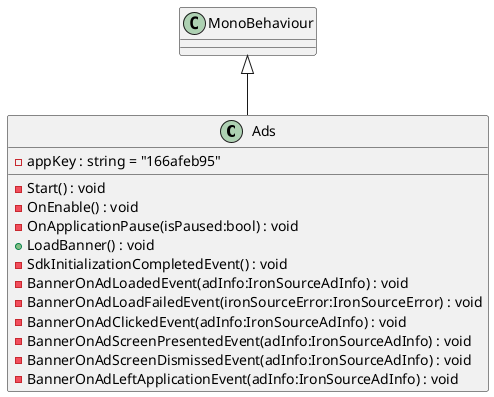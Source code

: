 @startuml
class Ads {
    - appKey : string = "166afeb95"
    - Start() : void
    - OnEnable() : void
    - OnApplicationPause(isPaused:bool) : void
    + LoadBanner() : void
    - SdkInitializationCompletedEvent() : void
    - BannerOnAdLoadedEvent(adInfo:IronSourceAdInfo) : void
    - BannerOnAdLoadFailedEvent(ironSourceError:IronSourceError) : void
    - BannerOnAdClickedEvent(adInfo:IronSourceAdInfo) : void
    - BannerOnAdScreenPresentedEvent(adInfo:IronSourceAdInfo) : void
    - BannerOnAdScreenDismissedEvent(adInfo:IronSourceAdInfo) : void
    - BannerOnAdLeftApplicationEvent(adInfo:IronSourceAdInfo) : void
}
MonoBehaviour <|-- Ads
@enduml
